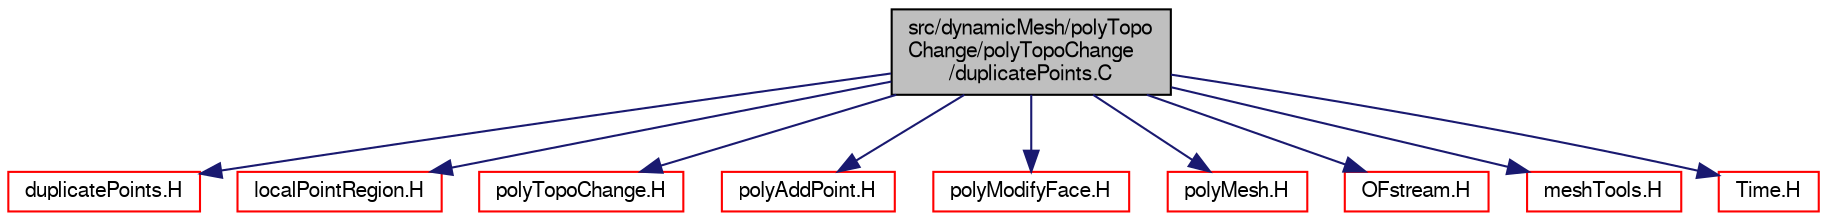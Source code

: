 digraph "src/dynamicMesh/polyTopoChange/polyTopoChange/duplicatePoints.C"
{
  bgcolor="transparent";
  edge [fontname="FreeSans",fontsize="10",labelfontname="FreeSans",labelfontsize="10"];
  node [fontname="FreeSans",fontsize="10",shape=record];
  Node0 [label="src/dynamicMesh/polyTopo\lChange/polyTopoChange\l/duplicatePoints.C",height=0.2,width=0.4,color="black", fillcolor="grey75", style="filled", fontcolor="black"];
  Node0 -> Node1 [color="midnightblue",fontsize="10",style="solid",fontname="FreeSans"];
  Node1 [label="duplicatePoints.H",height=0.2,width=0.4,color="red",URL="$a00713.html"];
  Node0 -> Node55 [color="midnightblue",fontsize="10",style="solid",fontname="FreeSans"];
  Node55 [label="localPointRegion.H",height=0.2,width=0.4,color="red",URL="$a07766.html"];
  Node0 -> Node153 [color="midnightblue",fontsize="10",style="solid",fontname="FreeSans"];
  Node153 [label="polyTopoChange.H",height=0.2,width=0.4,color="red",URL="$a00755.html"];
  Node0 -> Node164 [color="midnightblue",fontsize="10",style="solid",fontname="FreeSans"];
  Node164 [label="polyAddPoint.H",height=0.2,width=0.4,color="red",URL="$a00695.html"];
  Node0 -> Node166 [color="midnightblue",fontsize="10",style="solid",fontname="FreeSans"];
  Node166 [label="polyModifyFace.H",height=0.2,width=0.4,color="red",URL="$a00737.html"];
  Node0 -> Node167 [color="midnightblue",fontsize="10",style="solid",fontname="FreeSans"];
  Node167 [label="polyMesh.H",height=0.2,width=0.4,color="red",URL="$a11630.html"];
  Node0 -> Node230 [color="midnightblue",fontsize="10",style="solid",fontname="FreeSans"];
  Node230 [label="OFstream.H",height=0.2,width=0.4,color="red",URL="$a09065.html"];
  Node0 -> Node232 [color="midnightblue",fontsize="10",style="solid",fontname="FreeSans"];
  Node232 [label="meshTools.H",height=0.2,width=0.4,color="red",URL="$a07670.html"];
  Node0 -> Node233 [color="midnightblue",fontsize="10",style="solid",fontname="FreeSans"];
  Node233 [label="Time.H",height=0.2,width=0.4,color="red",URL="$a09311.html"];
}
